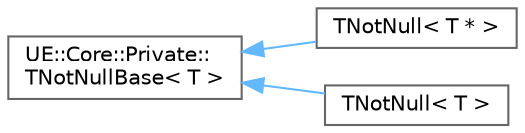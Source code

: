 digraph "Graphical Class Hierarchy"
{
 // INTERACTIVE_SVG=YES
 // LATEX_PDF_SIZE
  bgcolor="transparent";
  edge [fontname=Helvetica,fontsize=10,labelfontname=Helvetica,labelfontsize=10];
  node [fontname=Helvetica,fontsize=10,shape=box,height=0.2,width=0.4];
  rankdir="LR";
  Node0 [id="Node000000",label="UE::Core::Private::\lTNotNullBase\< T \>",height=0.2,width=0.4,color="grey40", fillcolor="white", style="filled",URL="$dd/d75/structUE_1_1Core_1_1Private_1_1TNotNullBase.html",tooltip=" "];
  Node0 -> Node1 [id="edge9059_Node000000_Node000001",dir="back",color="steelblue1",style="solid",tooltip=" "];
  Node1 [id="Node000001",label="TNotNull\< T * \>",height=0.2,width=0.4,color="grey40", fillcolor="white", style="filled",URL="$d2/d4b/structTNotNull.html",tooltip=" "];
  Node0 -> Node2 [id="edge9060_Node000000_Node000002",dir="back",color="steelblue1",style="solid",tooltip=" "];
  Node2 [id="Node000002",label="TNotNull\< T \>",height=0.2,width=0.4,color="grey40", fillcolor="white", style="filled",URL="$d2/d4b/structTNotNull.html",tooltip=" "];
}
